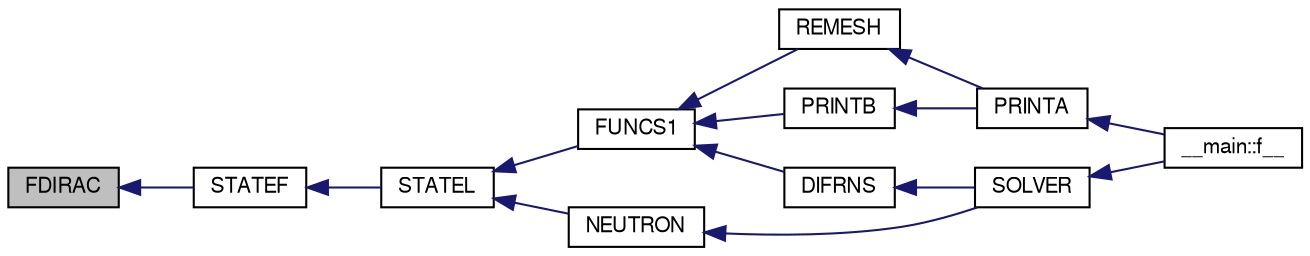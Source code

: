 digraph G
{
  edge [fontname="FreeSans",fontsize="10",labelfontname="FreeSans",labelfontsize="10"];
  node [fontname="FreeSans",fontsize="10",shape=record];
  rankdir=LR;
  Node1 [label="FDIRAC",height=0.2,width=0.4,color="black", fillcolor="grey75", style="filled" fontcolor="black"];
  Node1 -> Node2 [dir=back,color="midnightblue",fontsize="10",style="solid",fontname="FreeSans"];
  Node2 [label="STATEF",height=0.2,width=0.4,color="black", fillcolor="white", style="filled",URL="$statef_8f.html#aef9263ee691a24244d7b4043ef5c32e8"];
  Node2 -> Node3 [dir=back,color="midnightblue",fontsize="10",style="solid",fontname="FreeSans"];
  Node3 [label="STATEL",height=0.2,width=0.4,color="black", fillcolor="white", style="filled",URL="$statel_8f.html#a77da1cfaae78dd64f83361c6d1f2d56f"];
  Node3 -> Node4 [dir=back,color="midnightblue",fontsize="10",style="solid",fontname="FreeSans"];
  Node4 [label="FUNCS1",height=0.2,width=0.4,color="black", fillcolor="white", style="filled",URL="$funcs1_8f.html#a823aa25095ced47754832afa9117994a"];
  Node4 -> Node5 [dir=back,color="midnightblue",fontsize="10",style="solid",fontname="FreeSans"];
  Node5 [label="DIFRNS",height=0.2,width=0.4,color="black", fillcolor="white", style="filled",URL="$difrns_8f.html#a8d0ce59a93ccaceca1de81643d6c2579"];
  Node5 -> Node6 [dir=back,color="midnightblue",fontsize="10",style="solid",fontname="FreeSans"];
  Node6 [label="SOLVER",height=0.2,width=0.4,color="black", fillcolor="white", style="filled",URL="$solver_8f.html#a08a1c323e11794598bcdb215243a2055"];
  Node6 -> Node7 [dir=back,color="midnightblue",fontsize="10",style="solid",fontname="FreeSans"];
  Node7 [label="__main::f__",height=0.2,width=0.4,color="black", fillcolor="white", style="filled",URL="$main_8f.html#ae83ca6745076513ebf744d3378720f23"];
  Node4 -> Node8 [dir=back,color="midnightblue",fontsize="10",style="solid",fontname="FreeSans"];
  Node8 [label="PRINTB",height=0.2,width=0.4,color="black", fillcolor="white", style="filled",URL="$printb_8f.html#aa84cd59593658bd5afe3681edf41ad12"];
  Node8 -> Node9 [dir=back,color="midnightblue",fontsize="10",style="solid",fontname="FreeSans"];
  Node9 [label="PRINTA",height=0.2,width=0.4,color="black", fillcolor="white", style="filled",URL="$printa_8f.html#a997190dd10f135334b9091735b7f77b8"];
  Node9 -> Node7 [dir=back,color="midnightblue",fontsize="10",style="solid",fontname="FreeSans"];
  Node4 -> Node10 [dir=back,color="midnightblue",fontsize="10",style="solid",fontname="FreeSans"];
  Node10 [label="REMESH",height=0.2,width=0.4,color="black", fillcolor="white", style="filled",URL="$remesh_8f.html#a1b871c6b51d95396e725b7318e6ab885"];
  Node10 -> Node9 [dir=back,color="midnightblue",fontsize="10",style="solid",fontname="FreeSans"];
  Node3 -> Node11 [dir=back,color="midnightblue",fontsize="10",style="solid",fontname="FreeSans"];
  Node11 [label="NEUTRON",height=0.2,width=0.4,color="black", fillcolor="white", style="filled",URL="$neutron_8f.html#a89ebfd2aa871c64527ac202c5c7ad218"];
  Node11 -> Node6 [dir=back,color="midnightblue",fontsize="10",style="solid",fontname="FreeSans"];
}
